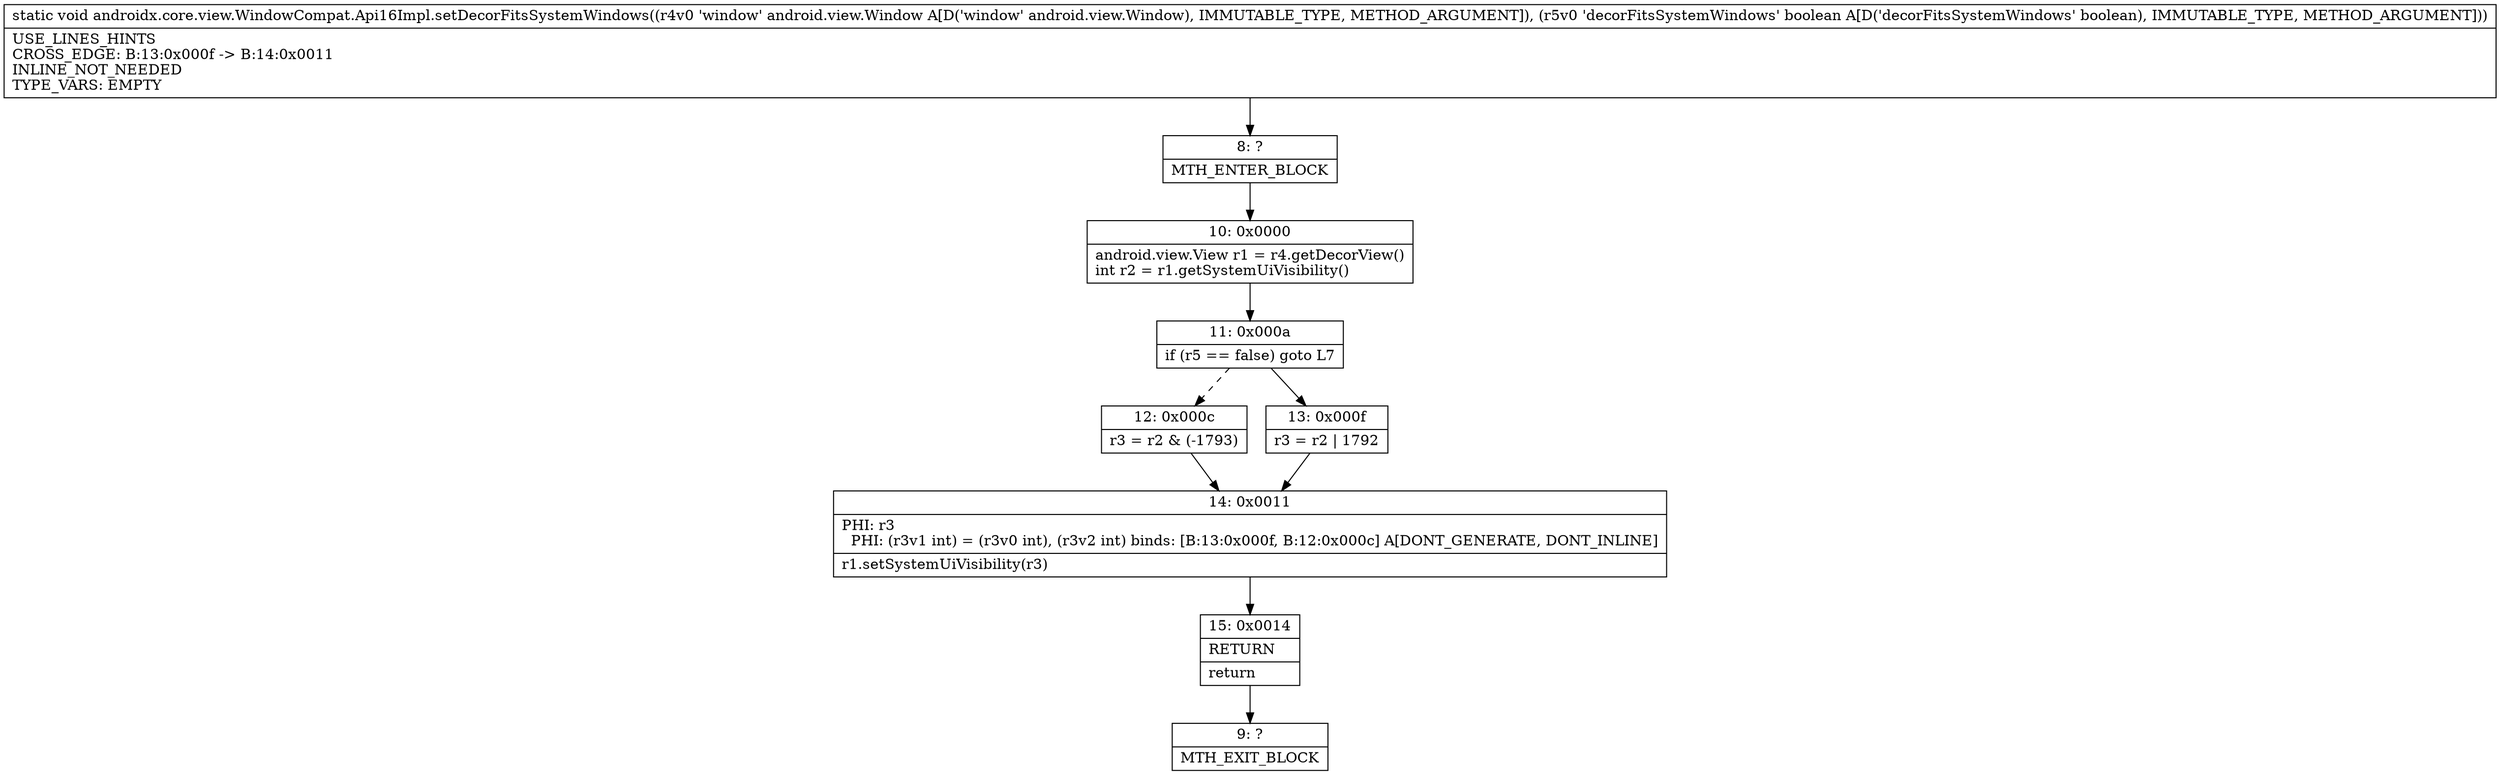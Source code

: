 digraph "CFG forandroidx.core.view.WindowCompat.Api16Impl.setDecorFitsSystemWindows(Landroid\/view\/Window;Z)V" {
Node_8 [shape=record,label="{8\:\ ?|MTH_ENTER_BLOCK\l}"];
Node_10 [shape=record,label="{10\:\ 0x0000|android.view.View r1 = r4.getDecorView()\lint r2 = r1.getSystemUiVisibility()\l}"];
Node_11 [shape=record,label="{11\:\ 0x000a|if (r5 == false) goto L7\l}"];
Node_12 [shape=record,label="{12\:\ 0x000c|r3 = r2 & (\-1793)\l}"];
Node_14 [shape=record,label="{14\:\ 0x0011|PHI: r3 \l  PHI: (r3v1 int) = (r3v0 int), (r3v2 int) binds: [B:13:0x000f, B:12:0x000c] A[DONT_GENERATE, DONT_INLINE]\l|r1.setSystemUiVisibility(r3)\l}"];
Node_15 [shape=record,label="{15\:\ 0x0014|RETURN\l|return\l}"];
Node_9 [shape=record,label="{9\:\ ?|MTH_EXIT_BLOCK\l}"];
Node_13 [shape=record,label="{13\:\ 0x000f|r3 = r2 \| 1792\l}"];
MethodNode[shape=record,label="{static void androidx.core.view.WindowCompat.Api16Impl.setDecorFitsSystemWindows((r4v0 'window' android.view.Window A[D('window' android.view.Window), IMMUTABLE_TYPE, METHOD_ARGUMENT]), (r5v0 'decorFitsSystemWindows' boolean A[D('decorFitsSystemWindows' boolean), IMMUTABLE_TYPE, METHOD_ARGUMENT]))  | USE_LINES_HINTS\lCROSS_EDGE: B:13:0x000f \-\> B:14:0x0011\lINLINE_NOT_NEEDED\lTYPE_VARS: EMPTY\l}"];
MethodNode -> Node_8;Node_8 -> Node_10;
Node_10 -> Node_11;
Node_11 -> Node_12[style=dashed];
Node_11 -> Node_13;
Node_12 -> Node_14;
Node_14 -> Node_15;
Node_15 -> Node_9;
Node_13 -> Node_14;
}

